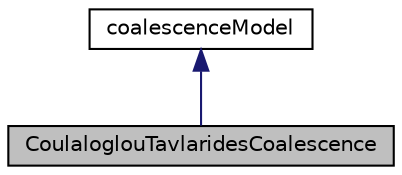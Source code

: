 digraph "CoulaloglouTavlaridesCoalescence"
{
  bgcolor="transparent";
  edge [fontname="Helvetica",fontsize="10",labelfontname="Helvetica",labelfontsize="10"];
  node [fontname="Helvetica",fontsize="10",shape=record];
  Node1 [label="CoulaloglouTavlaridesCoalescence",height=0.2,width=0.4,color="black", fillcolor="grey75", style="filled" fontcolor="black"];
  Node2 -> Node1 [dir="back",color="midnightblue",fontsize="10",style="solid",fontname="Helvetica"];
  Node2 [label="coalescenceModel",height=0.2,width=0.4,color="black",URL="$classFoam_1_1diameterModels_1_1coalescenceModel.html",tooltip="Base class for coalescence models. "];
}
